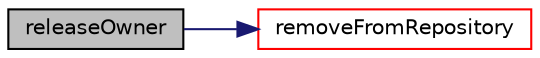 digraph "releaseOwner"
{
 // LATEX_PDF_SIZE
  edge [fontname="Helvetica",fontsize="10",labelfontname="Helvetica",labelfontsize="10"];
  node [fontname="Helvetica",fontsize="10",shape=record];
  rankdir="LR";
  Node1 [label="releaseOwner",height=0.2,width=0.4,color="black", fillcolor="grey75", style="filled", fontcolor="black",tooltip=" "];
  Node1 -> Node2 [color="midnightblue",fontsize="10",style="solid",fontname="Helvetica"];
  Node2 [label="removeFromRepository",height=0.2,width=0.4,color="red", fillcolor="white", style="filled",URL="$classpFlow_1_1repository.html#a8cf3a283de2ba9bae531b00105de0c2e",tooltip="remove rep from the list of repositories"];
}

